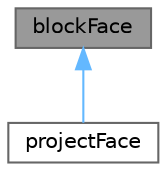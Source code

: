 digraph "blockFace"
{
 // LATEX_PDF_SIZE
  bgcolor="transparent";
  edge [fontname=Helvetica,fontsize=10,labelfontname=Helvetica,labelfontsize=10];
  node [fontname=Helvetica,fontsize=10,shape=box,height=0.2,width=0.4];
  Node1 [id="Node000001",label="blockFace",height=0.2,width=0.4,color="gray40", fillcolor="grey60", style="filled", fontcolor="black",tooltip="Define a curved face."];
  Node1 -> Node2 [id="edge1_Node000001_Node000002",dir="back",color="steelblue1",style="solid",tooltip=" "];
  Node2 [id="Node000002",label="projectFace",height=0.2,width=0.4,color="gray40", fillcolor="white", style="filled",URL="$classFoam_1_1blockFaces_1_1projectFace.html",tooltip="Projects the given set of face points onto the selected surface of the geometry provided as a searcha..."];
}
